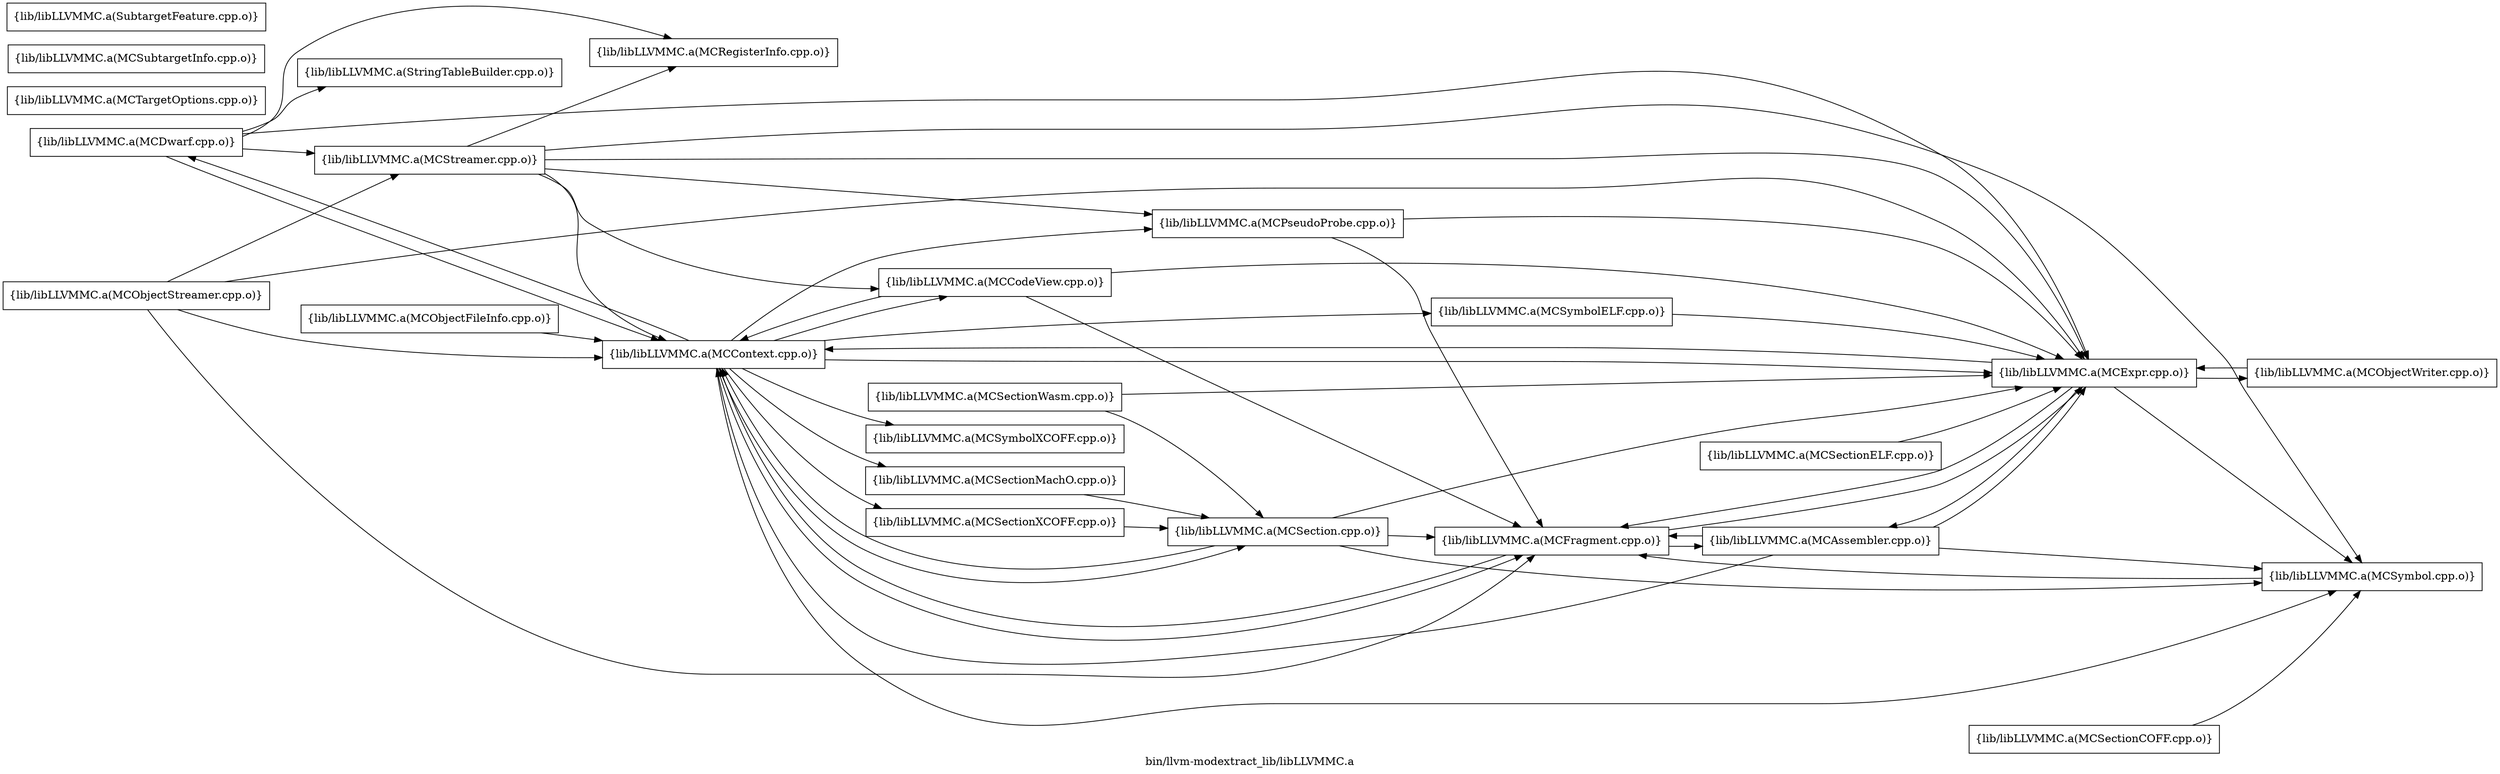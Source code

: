 digraph "bin/llvm-modextract_lib/libLLVMMC.a" {
	label="bin/llvm-modextract_lib/libLLVMMC.a";
	rankdir=LR;

	Node0x55af97345d58 [shape=record,shape=box,group=0,label="{lib/libLLVMMC.a(StringTableBuilder.cpp.o)}"];
	Node0x55af973474c8 [shape=record,shape=box,group=0,label="{lib/libLLVMMC.a(MCContext.cpp.o)}"];
	Node0x55af973474c8 -> Node0x55af97346848;
	Node0x55af973474c8 -> Node0x55af97346de8;
	Node0x55af973474c8 -> Node0x55af97343698;
	Node0x55af973474c8 -> Node0x55af97343c38;
	Node0x55af973474c8 -> Node0x55af973436e8;
	Node0x55af973474c8 -> Node0x55af973446d8;
	Node0x55af973474c8 -> Node0x55af9734b118;
	Node0x55af973474c8 -> Node0x55af9734a1c8;
	Node0x55af973474c8 -> Node0x55af97346898;
	Node0x55af973474c8 -> Node0x55af973465c8;
	Node0x55af973474c8 -> Node0x55af97347518;
	Node0x55af97347478 [shape=record,shape=box,group=0,label="{lib/libLLVMMC.a(MCObjectFileInfo.cpp.o)}"];
	Node0x55af97347478 -> Node0x55af973474c8;
	Node0x55af97347a68 [shape=record,shape=box,group=0,label="{lib/libLLVMMC.a(MCStreamer.cpp.o)}"];
	Node0x55af97347a68 -> Node0x55af97346848;
	Node0x55af97347a68 -> Node0x55af973474c8;
	Node0x55af97347a68 -> Node0x55af97343698;
	Node0x55af97347a68 -> Node0x55af973436e8;
	Node0x55af97347a68 -> Node0x55af97342f68;
	Node0x55af97347a68 -> Node0x55af97346898;
	Node0x55af97345538 [shape=record,shape=box,group=0,label="{lib/libLLVMMC.a(MCTargetOptions.cpp.o)}"];
	Node0x55af97343698 [shape=record,shape=box,group=0,label="{lib/libLLVMMC.a(MCExpr.cpp.o)}"];
	Node0x55af97343698 -> Node0x55af973474c8;
	Node0x55af97343698 -> Node0x55af973442c8;
	Node0x55af97343698 -> Node0x55af97343c38;
	Node0x55af97343698 -> Node0x55af97343238;
	Node0x55af97343698 -> Node0x55af97346898;
	Node0x55af97346848 [shape=record,shape=box,group=0,label="{lib/libLLVMMC.a(MCCodeView.cpp.o)}"];
	Node0x55af97346848 -> Node0x55af973474c8;
	Node0x55af97346848 -> Node0x55af97343698;
	Node0x55af97346848 -> Node0x55af97343c38;
	Node0x55af97346de8 [shape=record,shape=box,group=0,label="{lib/libLLVMMC.a(MCDwarf.cpp.o)}"];
	Node0x55af97346de8 -> Node0x55af973474c8;
	Node0x55af97346de8 -> Node0x55af97343698;
	Node0x55af97346de8 -> Node0x55af97342f68;
	Node0x55af97346de8 -> Node0x55af97347a68;
	Node0x55af97346de8 -> Node0x55af97345d58;
	Node0x55af97342f68 [shape=record,shape=box,group=0,label="{lib/libLLVMMC.a(MCRegisterInfo.cpp.o)}"];
	Node0x55af97343e68 [shape=record,shape=box,group=0,label="{lib/libLLVMMC.a(MCSectionCOFF.cpp.o)}"];
	Node0x55af97343e68 -> Node0x55af97346898;
	Node0x55af9734b118 [shape=record,shape=box,group=0,label="{lib/libLLVMMC.a(MCSectionMachO.cpp.o)}"];
	Node0x55af9734b118 -> Node0x55af973446d8;
	Node0x55af97346898 [shape=record,shape=box,group=0,label="{lib/libLLVMMC.a(MCSymbol.cpp.o)}"];
	Node0x55af97346898 -> Node0x55af97343c38;
	Node0x55af97343c38 [shape=record,shape=box,group=0,label="{lib/libLLVMMC.a(MCFragment.cpp.o)}"];
	Node0x55af97343c38 -> Node0x55af973474c8;
	Node0x55af97343c38 -> Node0x55af97343698;
	Node0x55af97343c38 -> Node0x55af973442c8;
	Node0x55af973436e8 [shape=record,shape=box,group=0,label="{lib/libLLVMMC.a(MCPseudoProbe.cpp.o)}"];
	Node0x55af973436e8 -> Node0x55af97343698;
	Node0x55af973436e8 -> Node0x55af97343c38;
	Node0x55af973446d8 [shape=record,shape=box,group=0,label="{lib/libLLVMMC.a(MCSection.cpp.o)}"];
	Node0x55af973446d8 -> Node0x55af973474c8;
	Node0x55af973446d8 -> Node0x55af97343698;
	Node0x55af973446d8 -> Node0x55af97343c38;
	Node0x55af973446d8 -> Node0x55af97346898;
	Node0x55af9734a1c8 [shape=record,shape=box,group=0,label="{lib/libLLVMMC.a(MCSectionXCOFF.cpp.o)}"];
	Node0x55af9734a1c8 -> Node0x55af973446d8;
	Node0x55af973465c8 [shape=record,shape=box,group=0,label="{lib/libLLVMMC.a(MCSymbolELF.cpp.o)}"];
	Node0x55af973465c8 -> Node0x55af97343698;
	Node0x55af97347518 [shape=record,shape=box,group=0,label="{lib/libLLVMMC.a(MCSymbolXCOFF.cpp.o)}"];
	Node0x55af973442c8 [shape=record,shape=box,group=0,label="{lib/libLLVMMC.a(MCAssembler.cpp.o)}"];
	Node0x55af973442c8 -> Node0x55af973474c8;
	Node0x55af973442c8 -> Node0x55af97343698;
	Node0x55af973442c8 -> Node0x55af97343c38;
	Node0x55af973442c8 -> Node0x55af97346898;
	Node0x55af97343238 [shape=record,shape=box,group=0,label="{lib/libLLVMMC.a(MCObjectWriter.cpp.o)}"];
	Node0x55af97343238 -> Node0x55af97343698;
	Node0x55af973466b8 [shape=record,shape=box,group=0,label="{lib/libLLVMMC.a(MCObjectStreamer.cpp.o)}"];
	Node0x55af973466b8 -> Node0x55af973474c8;
	Node0x55af973466b8 -> Node0x55af97343698;
	Node0x55af973466b8 -> Node0x55af97343c38;
	Node0x55af973466b8 -> Node0x55af97347a68;
	Node0x55af97344188 [shape=record,shape=box,group=0,label="{lib/libLLVMMC.a(MCSectionELF.cpp.o)}"];
	Node0x55af97344188 -> Node0x55af97343698;
	Node0x55af9734a448 [shape=record,shape=box,group=0,label="{lib/libLLVMMC.a(MCSectionWasm.cpp.o)}"];
	Node0x55af9734a448 -> Node0x55af97343698;
	Node0x55af9734a448 -> Node0x55af973446d8;
	Node0x55af97347d88 [shape=record,shape=box,group=0,label="{lib/libLLVMMC.a(MCSubtargetInfo.cpp.o)}"];
	Node0x55af97345b28 [shape=record,shape=box,group=0,label="{lib/libLLVMMC.a(SubtargetFeature.cpp.o)}"];
}
